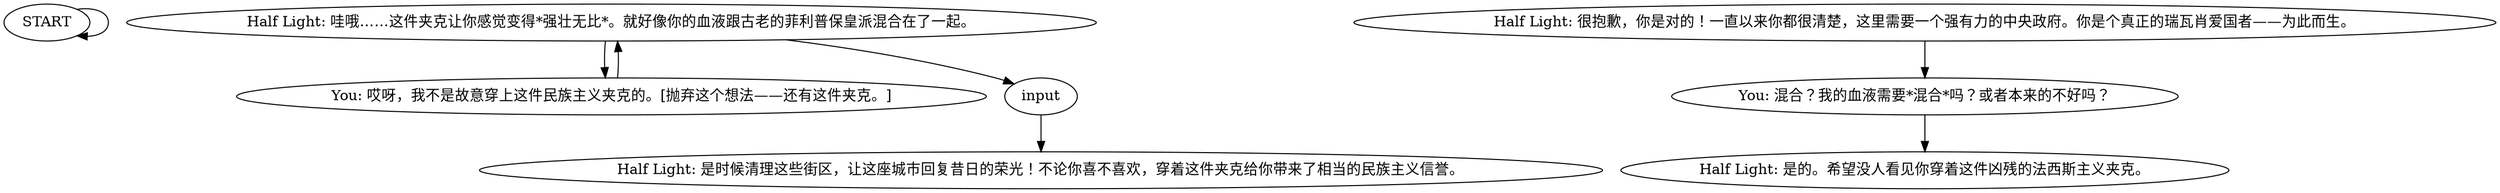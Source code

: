 # WALKWAY ORB / equipping carabineer jacket
# putting jacket on +1 to revacholian nationhood you fascist man
# ==================================================
digraph G {
	  0 [label="START"];
	  1 [label="input"];
	  2 [label="You: 哎呀，我不是故意穿上这件民族主义夹克的。[抛弃这个想法——还有这件夹克。]"];
	  3 [label="You: 混合？我的血液需要*混合*吗？或者本来的不好吗？"];
	  4 [label="Half Light: 是时候清理这些街区，让这座城市回复昔日的荣光！不论你喜不喜欢，穿着这件夹克给你带来了相当的民族主义信誉。"];
	  5 [label="Half Light: 哇哦……这件夹克让你感觉变得*强壮无比*。就好像你的血液跟古老的菲利普保皇派混合在了一起。"];
	  6 [label="Half Light: 是的。希望没人看见你穿着这件凶残的法西斯主义夹克。"];
	  7 [label="Half Light: 很抱歉，你是对的！一直以来你都很清楚，这里需要一个强有力的中央政府。你是个真正的瑞瓦肖爱国者——为此而生。"];
	  0 -> 0
	  1 -> 4
	  2 -> 5
	  3 -> 6
	  5 -> 1
	  5 -> 2
	  7 -> 3
}

